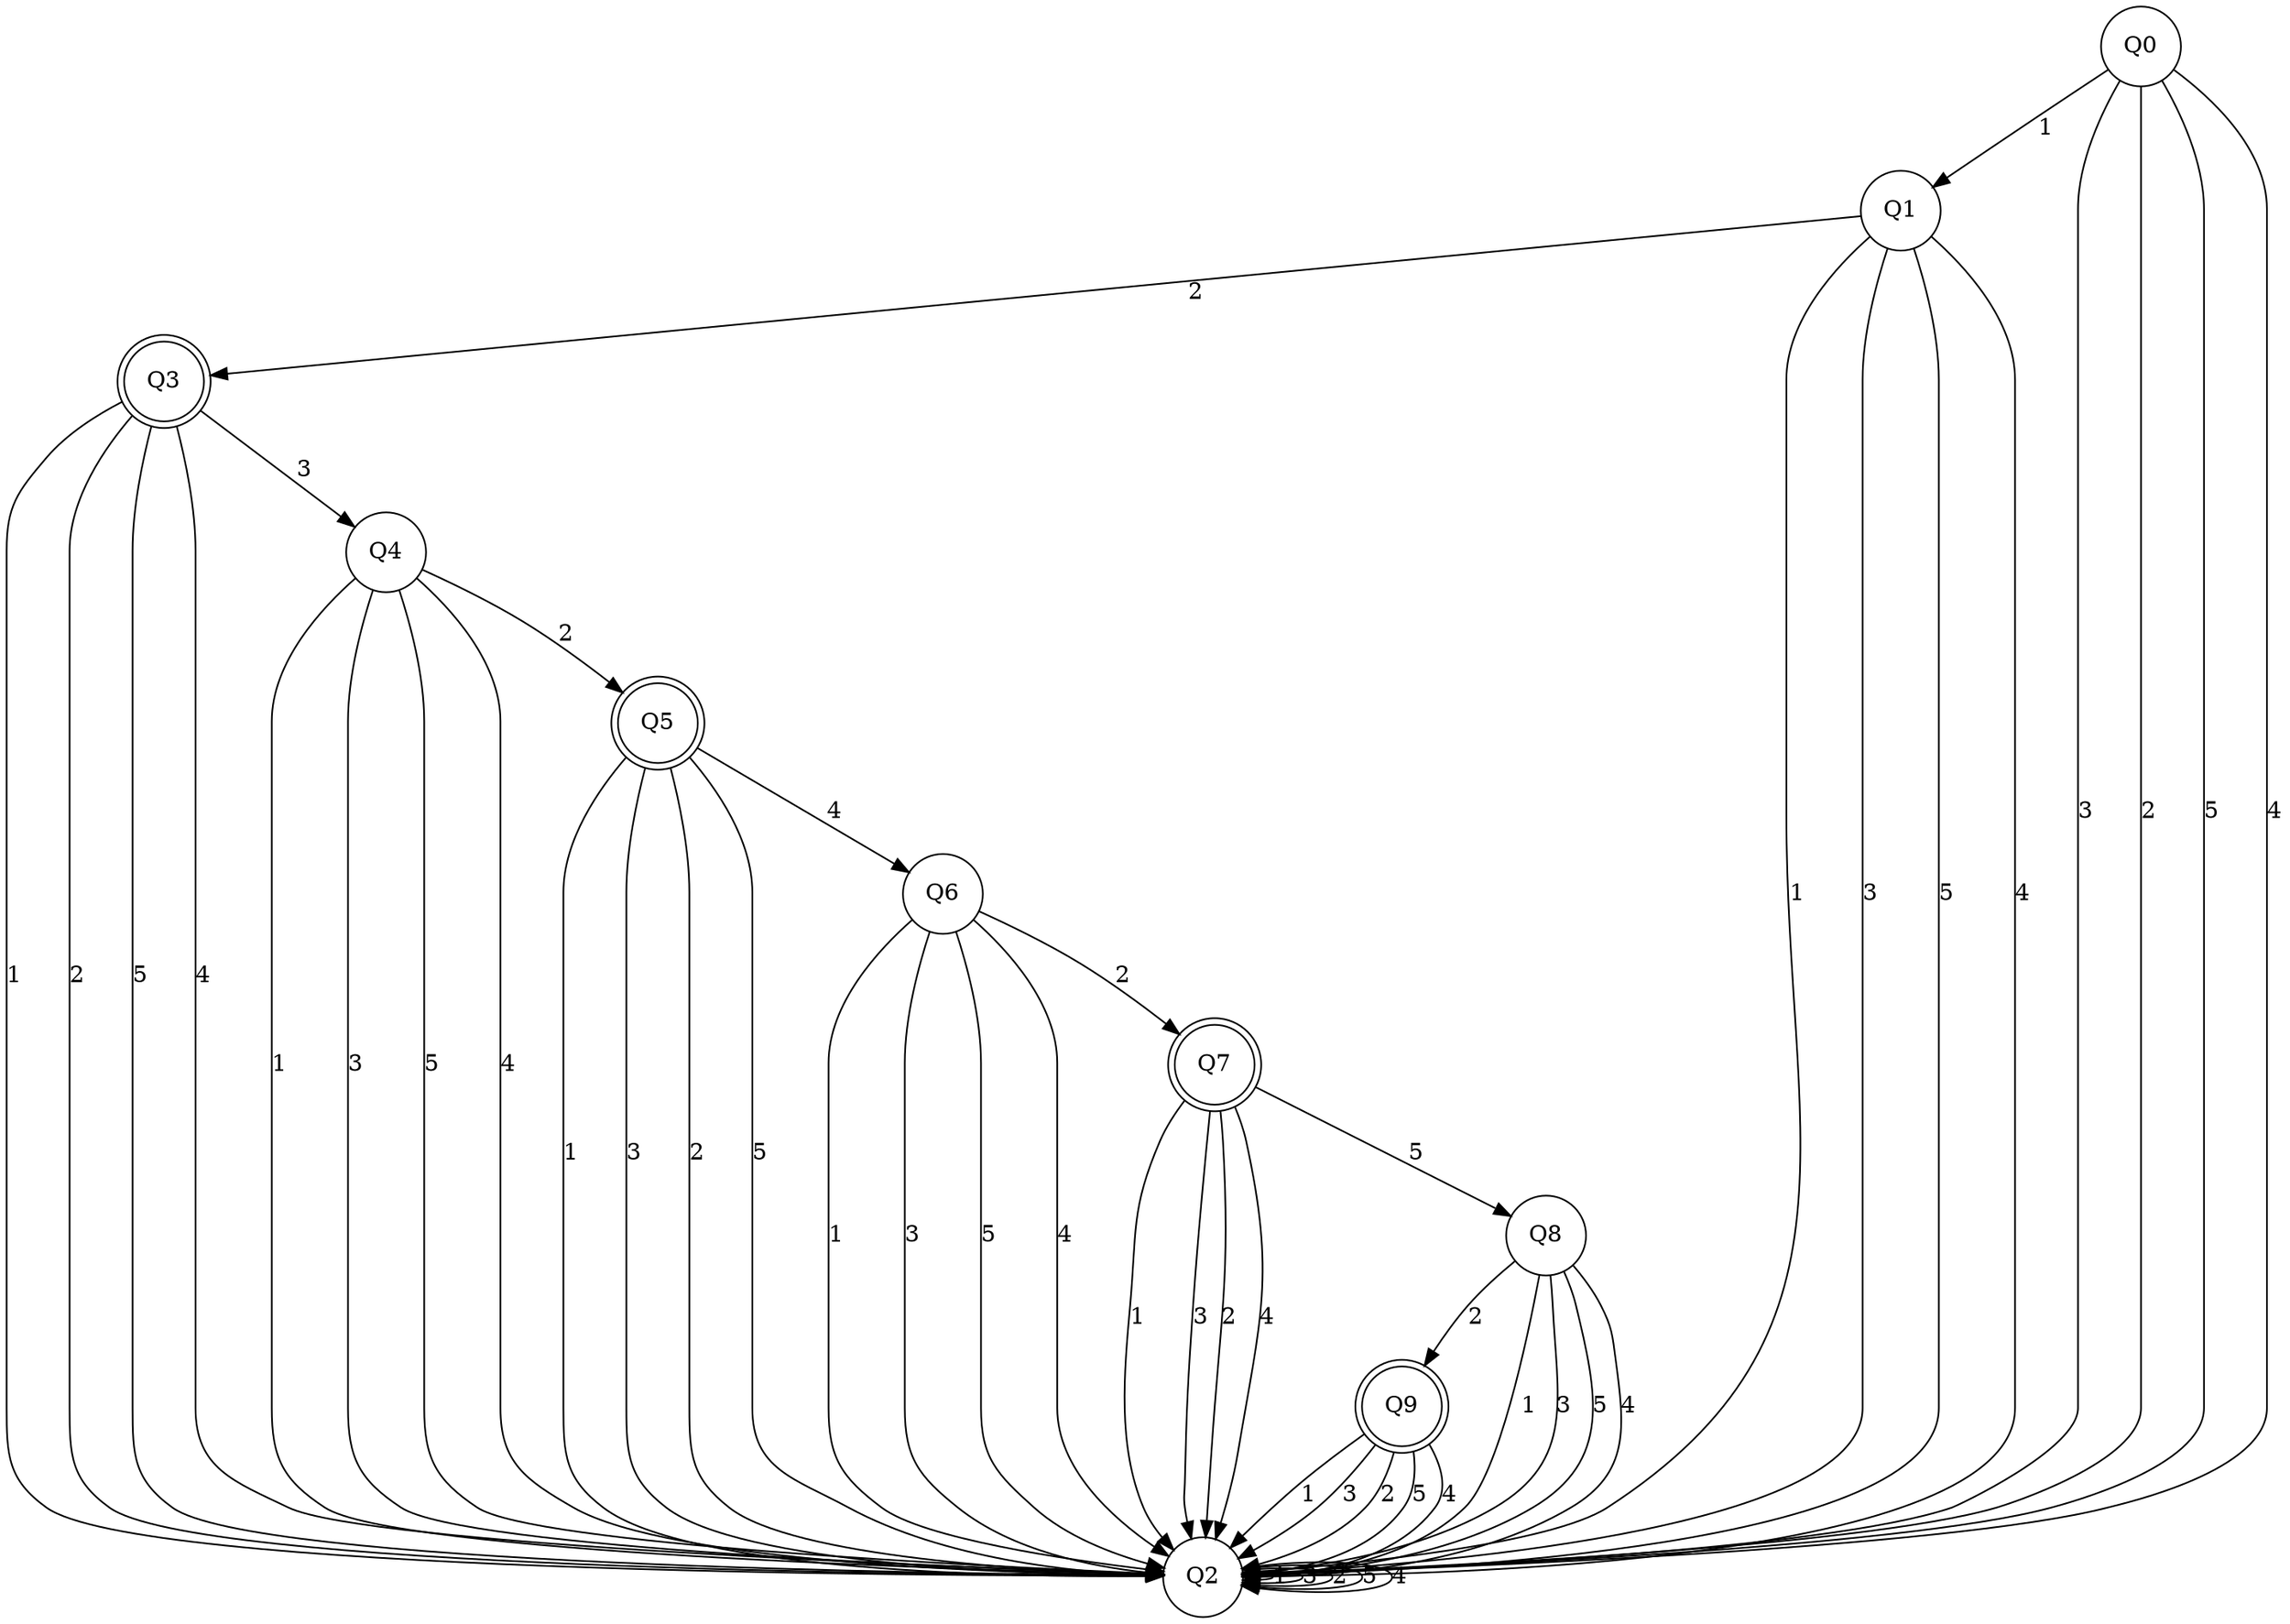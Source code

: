 digraph re_dfa {
Q1 [shape=circle];
Q9 [shape=doublecircle];
Q3 [shape=doublecircle];
Q2 [shape=circle];
Q8 [shape=circle];
Q6 [shape=circle];
Q0 [shape=circle];
Q7 [shape=doublecircle];
Q5 [shape=doublecircle];
Q4 [shape=circle];
Q1 -> Q2  [label=1];
Q1 -> Q2  [label=3];
Q1 -> Q3  [label=2];
Q1 -> Q2  [label=5];
Q1 -> Q2  [label=4];
Q9 -> Q2  [label=1];
Q9 -> Q2  [label=3];
Q9 -> Q2  [label=2];
Q9 -> Q2  [label=5];
Q9 -> Q2  [label=4];
Q3 -> Q2  [label=1];
Q3 -> Q4  [label=3];
Q3 -> Q2  [label=2];
Q3 -> Q2  [label=5];
Q3 -> Q2  [label=4];
Q2 -> Q2  [label=1];
Q2 -> Q2  [label=3];
Q2 -> Q2  [label=2];
Q2 -> Q2  [label=5];
Q2 -> Q2  [label=4];
Q8 -> Q2  [label=1];
Q8 -> Q2  [label=3];
Q8 -> Q9  [label=2];
Q8 -> Q2  [label=5];
Q8 -> Q2  [label=4];
Q6 -> Q2  [label=1];
Q6 -> Q2  [label=3];
Q6 -> Q7  [label=2];
Q6 -> Q2  [label=5];
Q6 -> Q2  [label=4];
Q0 -> Q1  [label=1];
Q0 -> Q2  [label=3];
Q0 -> Q2  [label=2];
Q0 -> Q2  [label=5];
Q0 -> Q2  [label=4];
Q7 -> Q2  [label=1];
Q7 -> Q2  [label=3];
Q7 -> Q2  [label=2];
Q7 -> Q8  [label=5];
Q7 -> Q2  [label=4];
Q5 -> Q2  [label=1];
Q5 -> Q2  [label=3];
Q5 -> Q2  [label=2];
Q5 -> Q2  [label=5];
Q5 -> Q6  [label=4];
Q4 -> Q2  [label=1];
Q4 -> Q2  [label=3];
Q4 -> Q5  [label=2];
Q4 -> Q2  [label=5];
Q4 -> Q2  [label=4];
}
